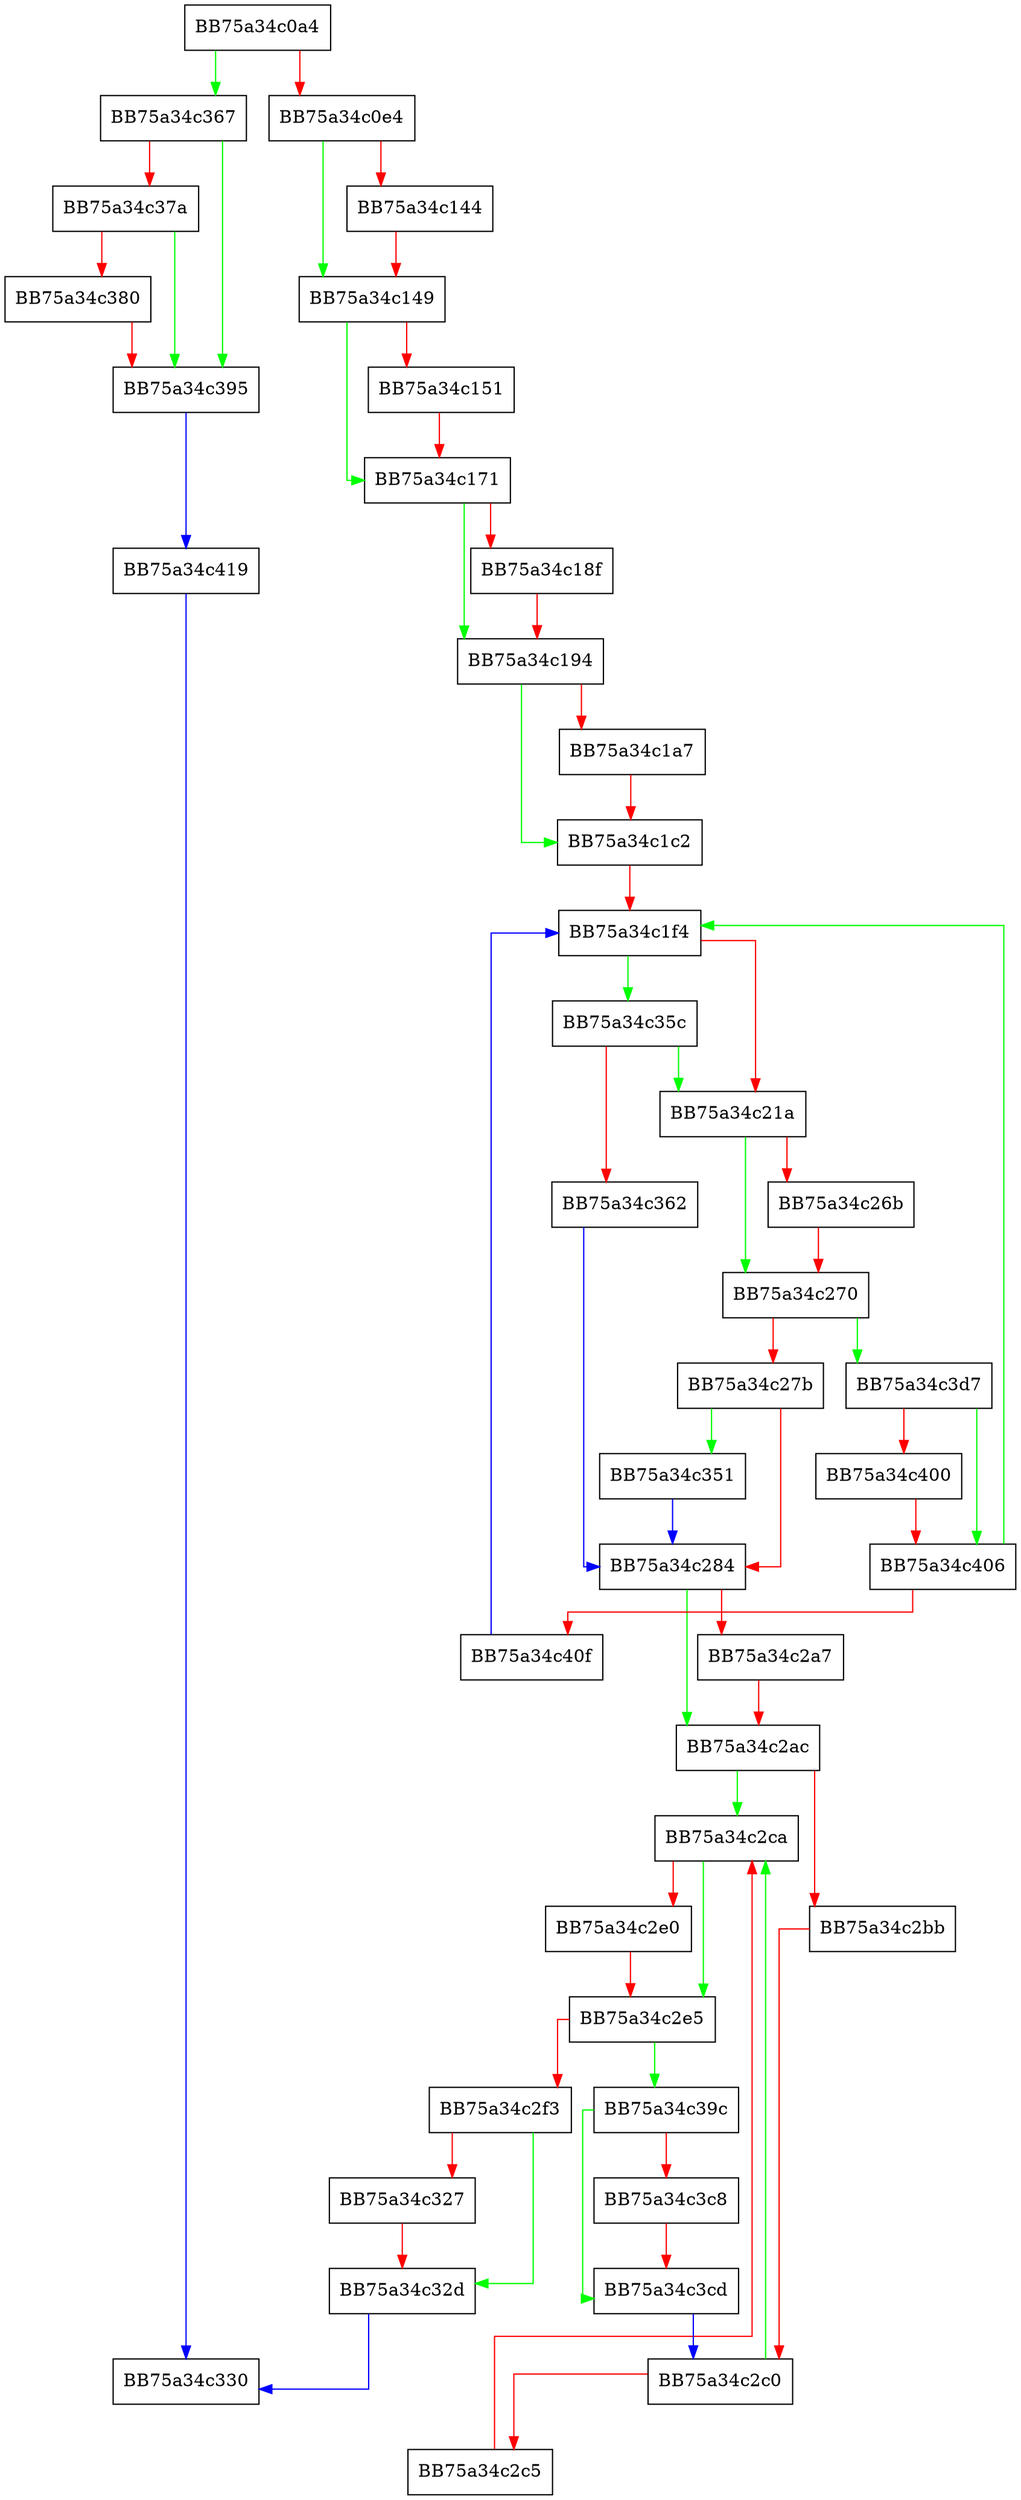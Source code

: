 digraph AddBreakpoint {
  node [shape="box"];
  graph [splines=ortho];
  BB75a34c0a4 -> BB75a34c367 [color="green"];
  BB75a34c0a4 -> BB75a34c0e4 [color="red"];
  BB75a34c0e4 -> BB75a34c149 [color="green"];
  BB75a34c0e4 -> BB75a34c144 [color="red"];
  BB75a34c144 -> BB75a34c149 [color="red"];
  BB75a34c149 -> BB75a34c171 [color="green"];
  BB75a34c149 -> BB75a34c151 [color="red"];
  BB75a34c151 -> BB75a34c171 [color="red"];
  BB75a34c171 -> BB75a34c194 [color="green"];
  BB75a34c171 -> BB75a34c18f [color="red"];
  BB75a34c18f -> BB75a34c194 [color="red"];
  BB75a34c194 -> BB75a34c1c2 [color="green"];
  BB75a34c194 -> BB75a34c1a7 [color="red"];
  BB75a34c1a7 -> BB75a34c1c2 [color="red"];
  BB75a34c1c2 -> BB75a34c1f4 [color="red"];
  BB75a34c1f4 -> BB75a34c35c [color="green"];
  BB75a34c1f4 -> BB75a34c21a [color="red"];
  BB75a34c21a -> BB75a34c270 [color="green"];
  BB75a34c21a -> BB75a34c26b [color="red"];
  BB75a34c26b -> BB75a34c270 [color="red"];
  BB75a34c270 -> BB75a34c3d7 [color="green"];
  BB75a34c270 -> BB75a34c27b [color="red"];
  BB75a34c27b -> BB75a34c351 [color="green"];
  BB75a34c27b -> BB75a34c284 [color="red"];
  BB75a34c284 -> BB75a34c2ac [color="green"];
  BB75a34c284 -> BB75a34c2a7 [color="red"];
  BB75a34c2a7 -> BB75a34c2ac [color="red"];
  BB75a34c2ac -> BB75a34c2ca [color="green"];
  BB75a34c2ac -> BB75a34c2bb [color="red"];
  BB75a34c2bb -> BB75a34c2c0 [color="red"];
  BB75a34c2c0 -> BB75a34c2ca [color="green"];
  BB75a34c2c0 -> BB75a34c2c5 [color="red"];
  BB75a34c2c5 -> BB75a34c2ca [color="red"];
  BB75a34c2ca -> BB75a34c2e5 [color="green"];
  BB75a34c2ca -> BB75a34c2e0 [color="red"];
  BB75a34c2e0 -> BB75a34c2e5 [color="red"];
  BB75a34c2e5 -> BB75a34c39c [color="green"];
  BB75a34c2e5 -> BB75a34c2f3 [color="red"];
  BB75a34c2f3 -> BB75a34c32d [color="green"];
  BB75a34c2f3 -> BB75a34c327 [color="red"];
  BB75a34c327 -> BB75a34c32d [color="red"];
  BB75a34c32d -> BB75a34c330 [color="blue"];
  BB75a34c351 -> BB75a34c284 [color="blue"];
  BB75a34c35c -> BB75a34c21a [color="green"];
  BB75a34c35c -> BB75a34c362 [color="red"];
  BB75a34c362 -> BB75a34c284 [color="blue"];
  BB75a34c367 -> BB75a34c395 [color="green"];
  BB75a34c367 -> BB75a34c37a [color="red"];
  BB75a34c37a -> BB75a34c395 [color="green"];
  BB75a34c37a -> BB75a34c380 [color="red"];
  BB75a34c380 -> BB75a34c395 [color="red"];
  BB75a34c395 -> BB75a34c419 [color="blue"];
  BB75a34c39c -> BB75a34c3cd [color="green"];
  BB75a34c39c -> BB75a34c3c8 [color="red"];
  BB75a34c3c8 -> BB75a34c3cd [color="red"];
  BB75a34c3cd -> BB75a34c2c0 [color="blue"];
  BB75a34c3d7 -> BB75a34c406 [color="green"];
  BB75a34c3d7 -> BB75a34c400 [color="red"];
  BB75a34c400 -> BB75a34c406 [color="red"];
  BB75a34c406 -> BB75a34c1f4 [color="green"];
  BB75a34c406 -> BB75a34c40f [color="red"];
  BB75a34c40f -> BB75a34c1f4 [color="blue"];
  BB75a34c419 -> BB75a34c330 [color="blue"];
}
